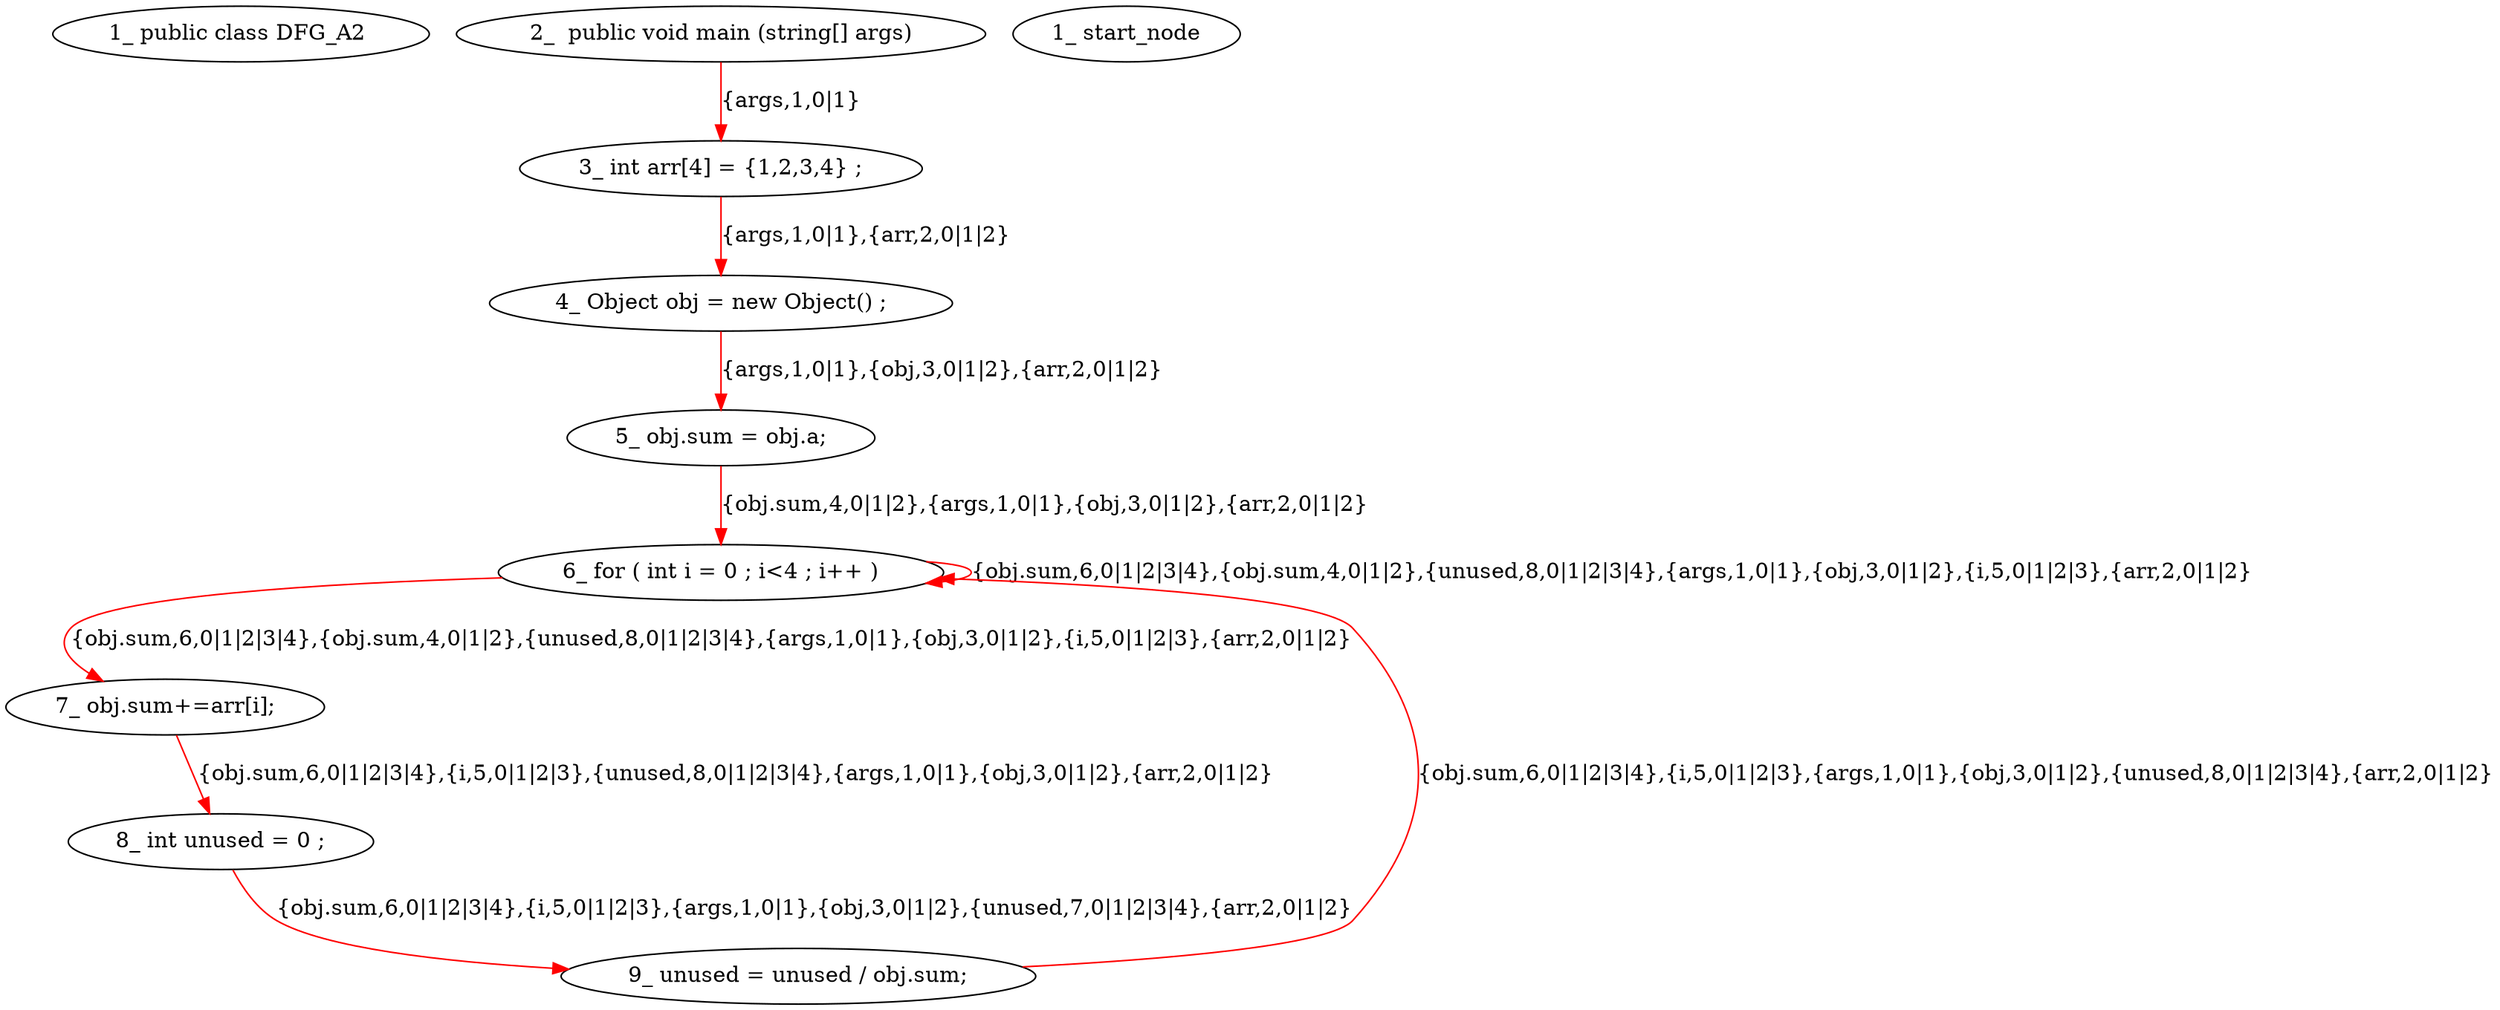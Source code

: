 digraph  {
6 [label="1_\ public\ class\ DFG_A2\ ", type_label=class_declaration];
10 [label="2_\ \ public\ void\ main\ \(string\[\]\ args\)", type_label=method_declaration];
21 [label="3_\ int\ arr\[4\]\ =\ \{1,2,3,4\}\ ;", type_label=local_declaration];
35 [label="4_\ Object\ obj\ =\ new\ Object\(\)\ ;", type_label=local_declaration];
44 [label="5_\ obj\.sum\ =\ obj\.a;", type_label=expression_statement];
53 [label="6_\ for\ \(\ int\ i\ =\ 0\ ;\ i<4\ ;\ i\+\+\ \)", type_label=for];
66 [label="7_\ obj\.sum\+=arr\[i\];", type_label=expression_statement];
77 [label="8_\ int\ unused\ =\ 0\ ;", type_label=local_declaration];
84 [label="9_\ unused\ =\ unused\ /\ obj\.sum;", type_label=expression_statement];
1 [label="1_\ start_node", type_label=start];
10 -> 21  [color=red, controlflow_type=first_next_line, edge_type=CFG_edge, key=0, label="{args,1,0|1}"];
21 -> 35  [color=red, controlflow_type="next_line 1", edge_type=CFG_edge, key=0, label="{args,1,0|1},{arr,2,0|1|2}"];
35 -> 44  [color=red, controlflow_type="next_line 1", edge_type=CFG_edge, key=0, label="{args,1,0|1},{obj,3,0|1|2},{arr,2,0|1|2}"];
44 -> 53  [color=red, controlflow_type="next_line 1", edge_type=CFG_edge, key=0, label="{obj.sum,4,0|1|2},{args,1,0|1},{obj,3,0|1|2},{arr,2,0|1|2}"];
53 -> 66  [color=red, controlflow_type=pos_next, edge_type=CFG_edge, key=0, label="{obj.sum,6,0|1|2|3|4},{obj.sum,4,0|1|2},{unused,8,0|1|2|3|4},{args,1,0|1},{obj,3,0|1|2},{i,5,0|1|2|3},{arr,2,0|1|2}"];
53 -> 53  [color=red, controlflow_type=loop_update, edge_type=CFG_edge, key=0, label="{obj.sum,6,0|1|2|3|4},{obj.sum,4,0|1|2},{unused,8,0|1|2|3|4},{args,1,0|1},{obj,3,0|1|2},{i,5,0|1|2|3},{arr,2,0|1|2}"];
66 -> 77  [color=red, controlflow_type="next_line 1", edge_type=CFG_edge, key=0, label="{obj.sum,6,0|1|2|3|4},{i,5,0|1|2|3},{unused,8,0|1|2|3|4},{args,1,0|1},{obj,3,0|1|2},{arr,2,0|1|2}"];
77 -> 84  [color=red, controlflow_type="next_line 1", edge_type=CFG_edge, key=0, label="{obj.sum,6,0|1|2|3|4},{i,5,0|1|2|3},{args,1,0|1},{obj,3,0|1|2},{unused,7,0|1|2|3|4},{arr,2,0|1|2}"];
84 -> 53  [color=red, controlflow_type=loop_control, edge_type=CFG_edge, key=0, label="{obj.sum,6,0|1|2|3|4},{i,5,0|1|2|3},{args,1,0|1},{obj,3,0|1|2},{unused,8,0|1|2|3|4},{arr,2,0|1|2}"];
}
